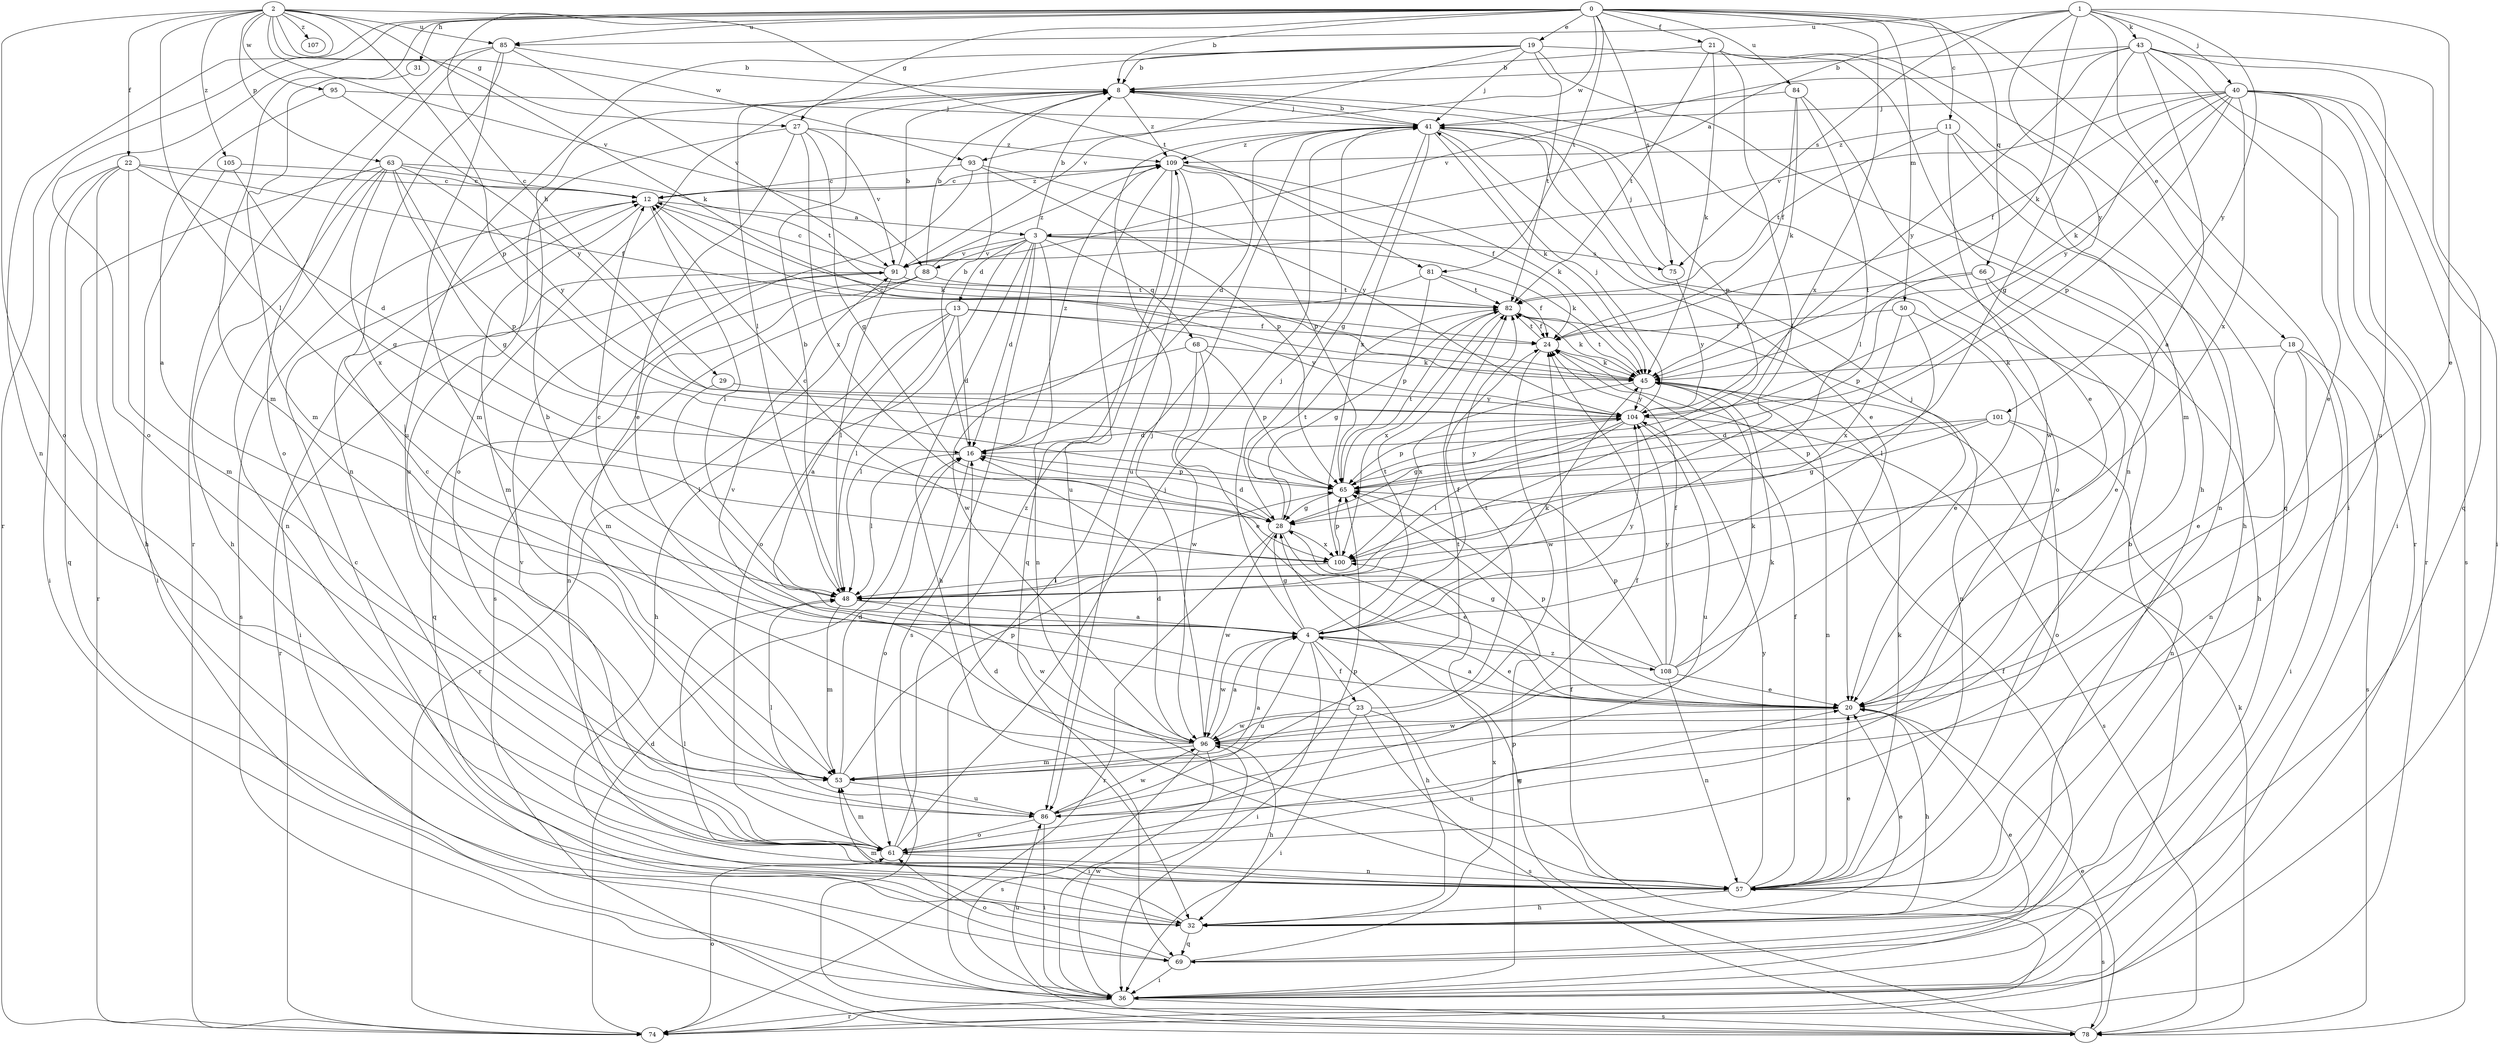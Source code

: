 strict digraph  {
0;
1;
2;
3;
4;
8;
11;
12;
13;
16;
18;
19;
20;
21;
22;
23;
24;
27;
28;
29;
31;
32;
36;
40;
41;
43;
45;
48;
50;
53;
57;
61;
63;
65;
66;
68;
69;
74;
75;
78;
81;
82;
84;
85;
86;
88;
91;
93;
95;
96;
100;
101;
104;
105;
107;
108;
109;
0 -> 8  [label=b];
0 -> 11  [label=c];
0 -> 18  [label=e];
0 -> 19  [label=e];
0 -> 21  [label=f];
0 -> 27  [label=g];
0 -> 29  [label=h];
0 -> 31  [label=h];
0 -> 50  [label=m];
0 -> 53  [label=m];
0 -> 61  [label=o];
0 -> 66  [label=q];
0 -> 74  [label=r];
0 -> 75  [label=s];
0 -> 81  [label=t];
0 -> 84  [label=u];
0 -> 85  [label=u];
0 -> 93  [label=w];
0 -> 100  [label=x];
1 -> 3  [label=a];
1 -> 20  [label=e];
1 -> 36  [label=i];
1 -> 40  [label=j];
1 -> 43  [label=k];
1 -> 45  [label=k];
1 -> 75  [label=s];
1 -> 85  [label=u];
1 -> 101  [label=y];
1 -> 104  [label=y];
2 -> 22  [label=f];
2 -> 27  [label=g];
2 -> 45  [label=k];
2 -> 48  [label=l];
2 -> 57  [label=n];
2 -> 61  [label=o];
2 -> 63  [label=p];
2 -> 65  [label=p];
2 -> 81  [label=t];
2 -> 85  [label=u];
2 -> 88  [label=v];
2 -> 93  [label=w];
2 -> 95  [label=w];
2 -> 105  [label=z];
2 -> 107  [label=z];
3 -> 8  [label=b];
3 -> 13  [label=d];
3 -> 16  [label=d];
3 -> 32  [label=h];
3 -> 45  [label=k];
3 -> 57  [label=n];
3 -> 61  [label=o];
3 -> 68  [label=q];
3 -> 75  [label=s];
3 -> 78  [label=s];
3 -> 88  [label=v];
3 -> 91  [label=v];
4 -> 12  [label=c];
4 -> 20  [label=e];
4 -> 23  [label=f];
4 -> 24  [label=f];
4 -> 28  [label=g];
4 -> 32  [label=h];
4 -> 36  [label=i];
4 -> 41  [label=j];
4 -> 45  [label=k];
4 -> 82  [label=t];
4 -> 86  [label=u];
4 -> 96  [label=w];
4 -> 104  [label=y];
4 -> 108  [label=z];
8 -> 41  [label=j];
8 -> 61  [label=o];
8 -> 65  [label=p];
8 -> 109  [label=z];
11 -> 32  [label=h];
11 -> 57  [label=n];
11 -> 82  [label=t];
11 -> 96  [label=w];
11 -> 109  [label=z];
12 -> 3  [label=a];
12 -> 45  [label=k];
12 -> 48  [label=l];
12 -> 53  [label=m];
12 -> 78  [label=s];
12 -> 109  [label=z];
13 -> 4  [label=a];
13 -> 16  [label=d];
13 -> 24  [label=f];
13 -> 32  [label=h];
13 -> 48  [label=l];
13 -> 74  [label=r];
13 -> 104  [label=y];
16 -> 8  [label=b];
16 -> 48  [label=l];
16 -> 61  [label=o];
16 -> 65  [label=p];
16 -> 109  [label=z];
18 -> 20  [label=e];
18 -> 36  [label=i];
18 -> 45  [label=k];
18 -> 57  [label=n];
18 -> 78  [label=s];
19 -> 8  [label=b];
19 -> 32  [label=h];
19 -> 41  [label=j];
19 -> 48  [label=l];
19 -> 57  [label=n];
19 -> 82  [label=t];
19 -> 86  [label=u];
19 -> 91  [label=v];
20 -> 4  [label=a];
20 -> 32  [label=h];
20 -> 65  [label=p];
20 -> 96  [label=w];
21 -> 8  [label=b];
21 -> 45  [label=k];
21 -> 48  [label=l];
21 -> 53  [label=m];
21 -> 69  [label=q];
21 -> 82  [label=t];
22 -> 12  [label=c];
22 -> 16  [label=d];
22 -> 24  [label=f];
22 -> 32  [label=h];
22 -> 36  [label=i];
22 -> 53  [label=m];
22 -> 69  [label=q];
23 -> 36  [label=i];
23 -> 57  [label=n];
23 -> 78  [label=s];
23 -> 82  [label=t];
23 -> 91  [label=v];
23 -> 96  [label=w];
24 -> 45  [label=k];
24 -> 82  [label=t];
24 -> 96  [label=w];
27 -> 20  [label=e];
27 -> 28  [label=g];
27 -> 86  [label=u];
27 -> 91  [label=v];
27 -> 100  [label=x];
27 -> 109  [label=z];
28 -> 16  [label=d];
28 -> 20  [label=e];
28 -> 74  [label=r];
28 -> 82  [label=t];
28 -> 96  [label=w];
28 -> 100  [label=x];
29 -> 48  [label=l];
29 -> 104  [label=y];
31 -> 53  [label=m];
32 -> 12  [label=c];
32 -> 20  [label=e];
32 -> 53  [label=m];
32 -> 69  [label=q];
36 -> 8  [label=b];
36 -> 24  [label=f];
36 -> 65  [label=p];
36 -> 74  [label=r];
36 -> 78  [label=s];
36 -> 86  [label=u];
36 -> 96  [label=w];
40 -> 20  [label=e];
40 -> 24  [label=f];
40 -> 36  [label=i];
40 -> 41  [label=j];
40 -> 45  [label=k];
40 -> 65  [label=p];
40 -> 74  [label=r];
40 -> 78  [label=s];
40 -> 91  [label=v];
40 -> 100  [label=x];
40 -> 104  [label=y];
41 -> 8  [label=b];
41 -> 16  [label=d];
41 -> 20  [label=e];
41 -> 28  [label=g];
41 -> 45  [label=k];
41 -> 61  [label=o];
41 -> 86  [label=u];
41 -> 100  [label=x];
41 -> 109  [label=z];
43 -> 4  [label=a];
43 -> 8  [label=b];
43 -> 28  [label=g];
43 -> 36  [label=i];
43 -> 69  [label=q];
43 -> 74  [label=r];
43 -> 86  [label=u];
43 -> 91  [label=v];
43 -> 104  [label=y];
45 -> 12  [label=c];
45 -> 57  [label=n];
45 -> 82  [label=t];
45 -> 100  [label=x];
45 -> 104  [label=y];
48 -> 4  [label=a];
48 -> 8  [label=b];
48 -> 53  [label=m];
48 -> 96  [label=w];
50 -> 20  [label=e];
50 -> 24  [label=f];
50 -> 48  [label=l];
50 -> 100  [label=x];
53 -> 4  [label=a];
53 -> 16  [label=d];
53 -> 65  [label=p];
53 -> 82  [label=t];
53 -> 86  [label=u];
57 -> 16  [label=d];
57 -> 20  [label=e];
57 -> 24  [label=f];
57 -> 32  [label=h];
57 -> 45  [label=k];
57 -> 48  [label=l];
57 -> 78  [label=s];
57 -> 104  [label=y];
61 -> 20  [label=e];
61 -> 41  [label=j];
61 -> 53  [label=m];
61 -> 57  [label=n];
61 -> 65  [label=p];
61 -> 91  [label=v];
61 -> 109  [label=z];
63 -> 12  [label=c];
63 -> 28  [label=g];
63 -> 32  [label=h];
63 -> 57  [label=n];
63 -> 65  [label=p];
63 -> 74  [label=r];
63 -> 82  [label=t];
63 -> 100  [label=x];
63 -> 104  [label=y];
65 -> 28  [label=g];
65 -> 82  [label=t];
65 -> 104  [label=y];
66 -> 20  [label=e];
66 -> 32  [label=h];
66 -> 65  [label=p];
66 -> 82  [label=t];
68 -> 20  [label=e];
68 -> 45  [label=k];
68 -> 48  [label=l];
68 -> 65  [label=p];
68 -> 96  [label=w];
69 -> 20  [label=e];
69 -> 36  [label=i];
69 -> 61  [label=o];
69 -> 100  [label=x];
74 -> 16  [label=d];
74 -> 24  [label=f];
74 -> 61  [label=o];
75 -> 41  [label=j];
75 -> 104  [label=y];
78 -> 20  [label=e];
78 -> 28  [label=g];
78 -> 45  [label=k];
81 -> 24  [label=f];
81 -> 65  [label=p];
81 -> 82  [label=t];
81 -> 96  [label=w];
82 -> 24  [label=f];
82 -> 28  [label=g];
82 -> 45  [label=k];
82 -> 57  [label=n];
82 -> 100  [label=x];
84 -> 20  [label=e];
84 -> 24  [label=f];
84 -> 41  [label=j];
84 -> 45  [label=k];
84 -> 48  [label=l];
85 -> 8  [label=b];
85 -> 53  [label=m];
85 -> 57  [label=n];
85 -> 61  [label=o];
85 -> 74  [label=r];
85 -> 91  [label=v];
86 -> 24  [label=f];
86 -> 36  [label=i];
86 -> 48  [label=l];
86 -> 61  [label=o];
86 -> 96  [label=w];
88 -> 8  [label=b];
88 -> 53  [label=m];
88 -> 57  [label=n];
88 -> 69  [label=q];
88 -> 82  [label=t];
88 -> 109  [label=z];
91 -> 8  [label=b];
91 -> 12  [label=c];
91 -> 36  [label=i];
91 -> 48  [label=l];
91 -> 74  [label=r];
91 -> 82  [label=t];
93 -> 12  [label=c];
93 -> 65  [label=p];
93 -> 78  [label=s];
93 -> 104  [label=y];
95 -> 4  [label=a];
95 -> 41  [label=j];
95 -> 104  [label=y];
96 -> 4  [label=a];
96 -> 8  [label=b];
96 -> 12  [label=c];
96 -> 16  [label=d];
96 -> 32  [label=h];
96 -> 36  [label=i];
96 -> 41  [label=j];
96 -> 45  [label=k];
96 -> 53  [label=m];
96 -> 78  [label=s];
100 -> 12  [label=c];
100 -> 48  [label=l];
100 -> 65  [label=p];
101 -> 16  [label=d];
101 -> 28  [label=g];
101 -> 57  [label=n];
101 -> 61  [label=o];
101 -> 65  [label=p];
104 -> 16  [label=d];
104 -> 28  [label=g];
104 -> 41  [label=j];
104 -> 48  [label=l];
104 -> 65  [label=p];
104 -> 78  [label=s];
104 -> 86  [label=u];
105 -> 12  [label=c];
105 -> 28  [label=g];
105 -> 36  [label=i];
108 -> 20  [label=e];
108 -> 24  [label=f];
108 -> 28  [label=g];
108 -> 41  [label=j];
108 -> 45  [label=k];
108 -> 57  [label=n];
108 -> 65  [label=p];
108 -> 104  [label=y];
109 -> 12  [label=c];
109 -> 24  [label=f];
109 -> 36  [label=i];
109 -> 45  [label=k];
109 -> 65  [label=p];
109 -> 69  [label=q];
109 -> 86  [label=u];
}
